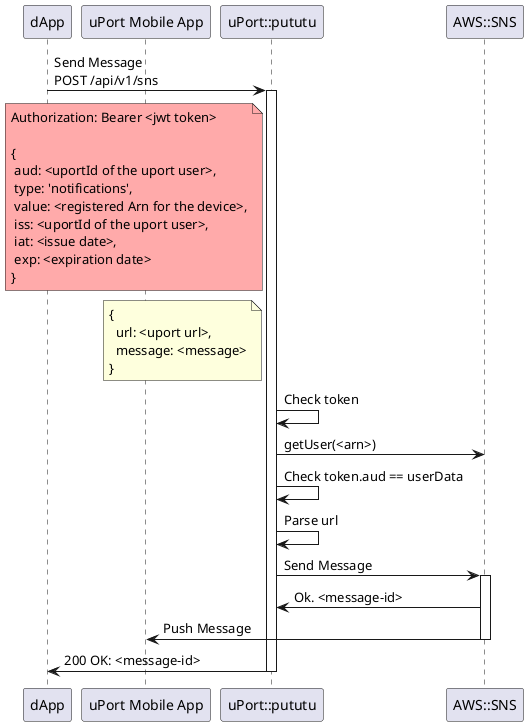 @startuml
participant "dApp" as dApp
participant "uPort Mobile App" as uPort
participant "uPort::pututu" as pututu
participant "AWS::SNS" as sns


dApp -> pututu: Send Message\nPOST /api/v1/sns
note left of pututu #FFAAAA
Authorization: Bearer <jwt token>

{
 aud: <uportId of the uport user>,
 type: 'notifications',
 value: <registered Arn for the device>,
 iss: <uportId of the uport user>,
 iat: <issue date>,
 exp: <expiration date>
}
end note
note left of pututu
{
  url: <uport url>,
  message: <message>
}
end note
activate pututu


pututu -> pututu: Check token
pututu -> sns: getUser(<arn>)
pututu -> pututu: Check token.aud == userData
pututu -> pututu: Parse url
pututu -> sns: Send Message
activate sns
sns -> pututu: Ok. <message-id>
sns -> uPort: Push Message
deactivate sns

dApp <- pututu: 200 OK: <message-id>
deactivate pututu


@enduml
